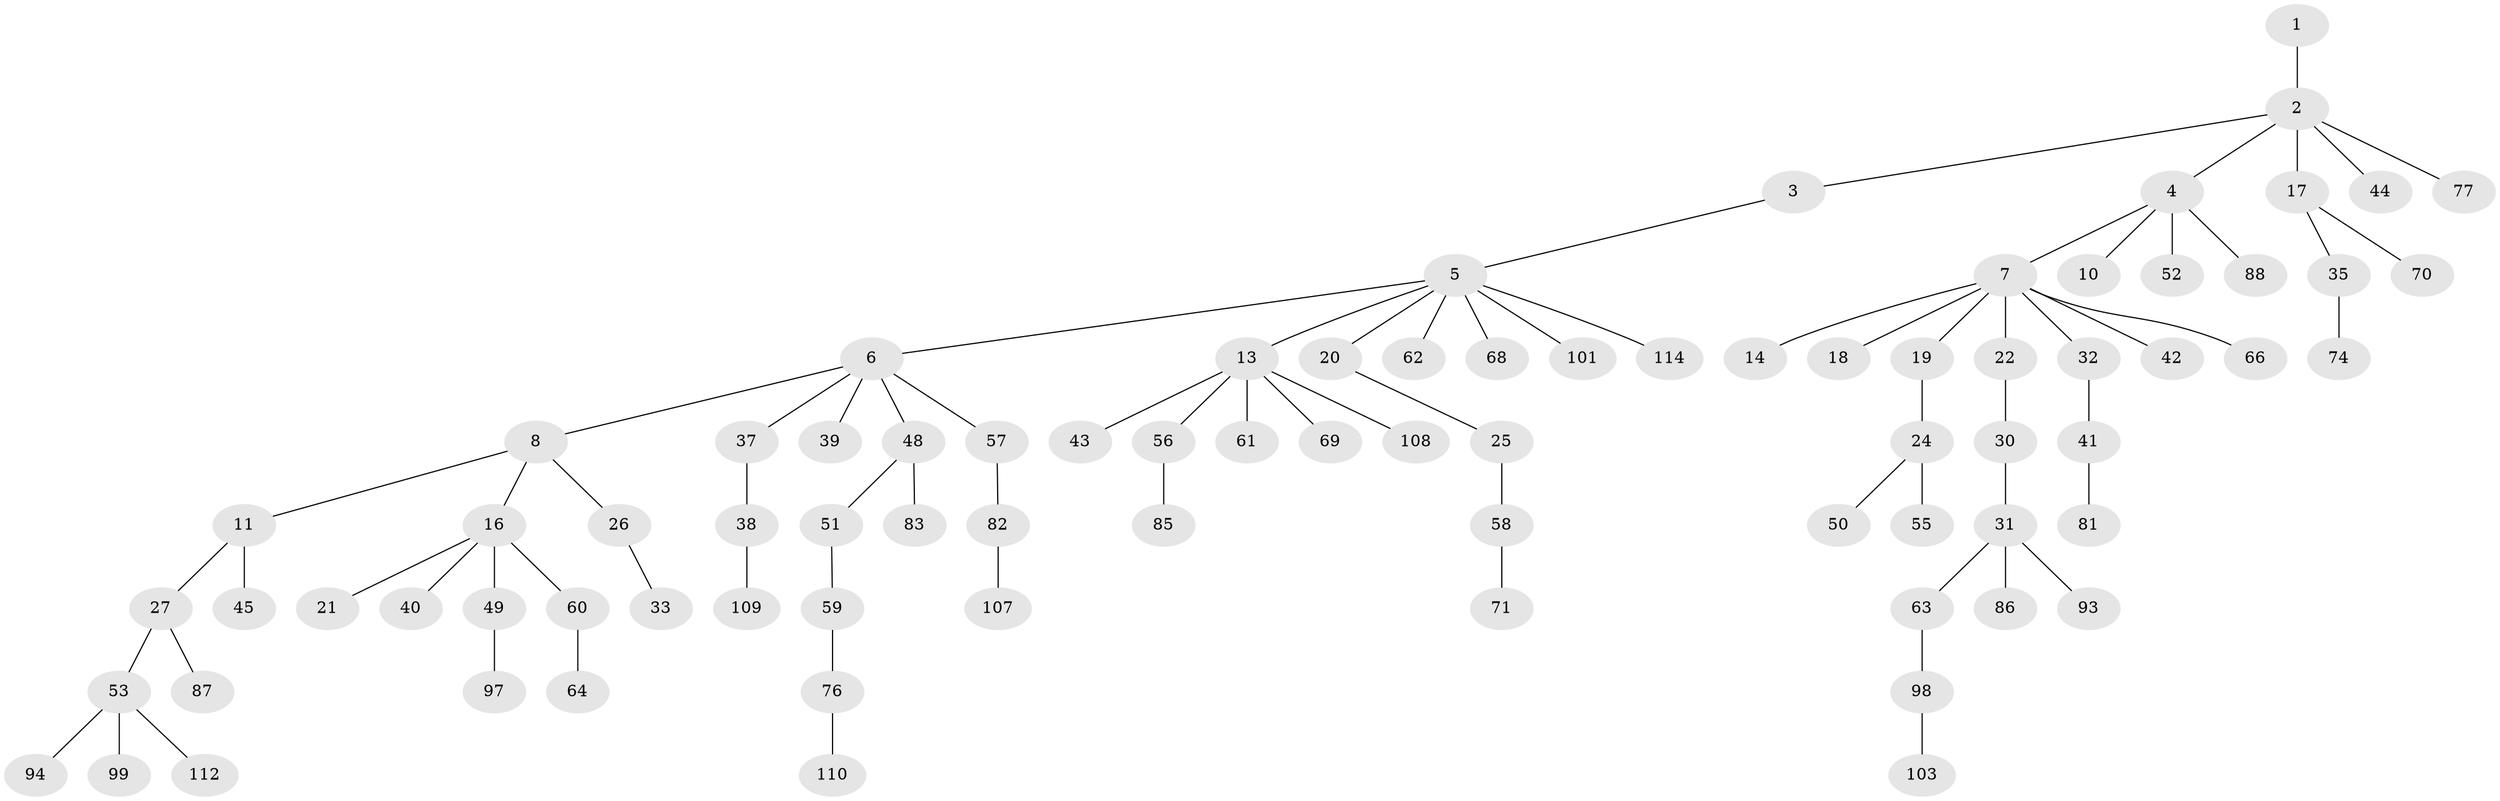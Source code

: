 // Generated by graph-tools (version 1.1) at 2025/24/03/03/25 07:24:06]
// undirected, 81 vertices, 80 edges
graph export_dot {
graph [start="1"]
  node [color=gray90,style=filled];
  1;
  2;
  3 [super="+47"];
  4 [super="+105"];
  5 [super="+12"];
  6 [super="+34"];
  7 [super="+15"];
  8 [super="+9"];
  10 [super="+29"];
  11;
  13 [super="+23"];
  14 [super="+46"];
  16 [super="+28"];
  17 [super="+80"];
  18 [super="+95"];
  19 [super="+73"];
  20 [super="+92"];
  21;
  22;
  24;
  25;
  26 [super="+100"];
  27 [super="+91"];
  30 [super="+96"];
  31 [super="+36"];
  32;
  33;
  35 [super="+113"];
  37 [super="+115"];
  38 [super="+111"];
  39;
  40;
  41 [super="+54"];
  42;
  43;
  44 [super="+84"];
  45;
  48;
  49;
  50;
  51 [super="+67"];
  52 [super="+116"];
  53 [super="+90"];
  55;
  56 [super="+75"];
  57 [super="+89"];
  58 [super="+65"];
  59;
  60 [super="+78"];
  61;
  62;
  63 [super="+72"];
  64 [super="+79"];
  66;
  68;
  69;
  70;
  71;
  74;
  76;
  77;
  81;
  82 [super="+104"];
  83;
  85;
  86;
  87;
  88 [super="+106"];
  93;
  94 [super="+102"];
  97;
  98;
  99;
  101;
  103;
  107;
  108;
  109;
  110;
  112;
  114;
  1 -- 2;
  2 -- 3;
  2 -- 4;
  2 -- 17;
  2 -- 44;
  2 -- 77;
  3 -- 5;
  4 -- 7;
  4 -- 10;
  4 -- 52;
  4 -- 88;
  5 -- 6;
  5 -- 20;
  5 -- 62;
  5 -- 101;
  5 -- 114;
  5 -- 13;
  5 -- 68;
  6 -- 8;
  6 -- 37;
  6 -- 39;
  6 -- 48;
  6 -- 57;
  7 -- 14;
  7 -- 18;
  7 -- 19;
  7 -- 32;
  7 -- 42;
  7 -- 66;
  7 -- 22;
  8 -- 11;
  8 -- 16;
  8 -- 26;
  11 -- 27;
  11 -- 45;
  13 -- 56;
  13 -- 61;
  13 -- 69;
  13 -- 43;
  13 -- 108;
  16 -- 21;
  16 -- 40;
  16 -- 60;
  16 -- 49;
  17 -- 35;
  17 -- 70;
  19 -- 24;
  20 -- 25;
  22 -- 30;
  24 -- 50;
  24 -- 55;
  25 -- 58;
  26 -- 33;
  27 -- 53;
  27 -- 87;
  30 -- 31;
  31 -- 93;
  31 -- 63;
  31 -- 86;
  32 -- 41;
  35 -- 74;
  37 -- 38;
  38 -- 109;
  41 -- 81;
  48 -- 51;
  48 -- 83;
  49 -- 97;
  51 -- 59;
  53 -- 94;
  53 -- 112;
  53 -- 99;
  56 -- 85;
  57 -- 82;
  58 -- 71;
  59 -- 76;
  60 -- 64;
  63 -- 98;
  76 -- 110;
  82 -- 107;
  98 -- 103;
}
